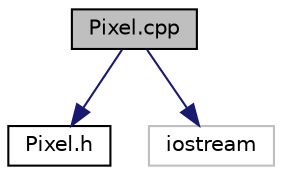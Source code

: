 digraph "Pixel.cpp"
{
 // INTERACTIVE_SVG=YES
 // LATEX_PDF_SIZE
  edge [fontname="Helvetica",fontsize="10",labelfontname="Helvetica",labelfontsize="10"];
  node [fontname="Helvetica",fontsize="10",shape=record];
  Node1 [label="Pixel.cpp",height=0.2,width=0.4,color="black", fillcolor="grey75", style="filled", fontcolor="black",tooltip="Créations des fonctions et procédures de pixel."];
  Node1 -> Node2 [color="midnightblue",fontsize="10",style="solid",fontname="Helvetica"];
  Node2 [label="Pixel.h",height=0.2,width=0.4,color="black", fillcolor="white", style="filled",URL="$_pixel_8h.html",tooltip="Programme de déclaration de la classe Pixel."];
  Node1 -> Node3 [color="midnightblue",fontsize="10",style="solid",fontname="Helvetica"];
  Node3 [label="iostream",height=0.2,width=0.4,color="grey75", fillcolor="white", style="filled",tooltip=" "];
}
